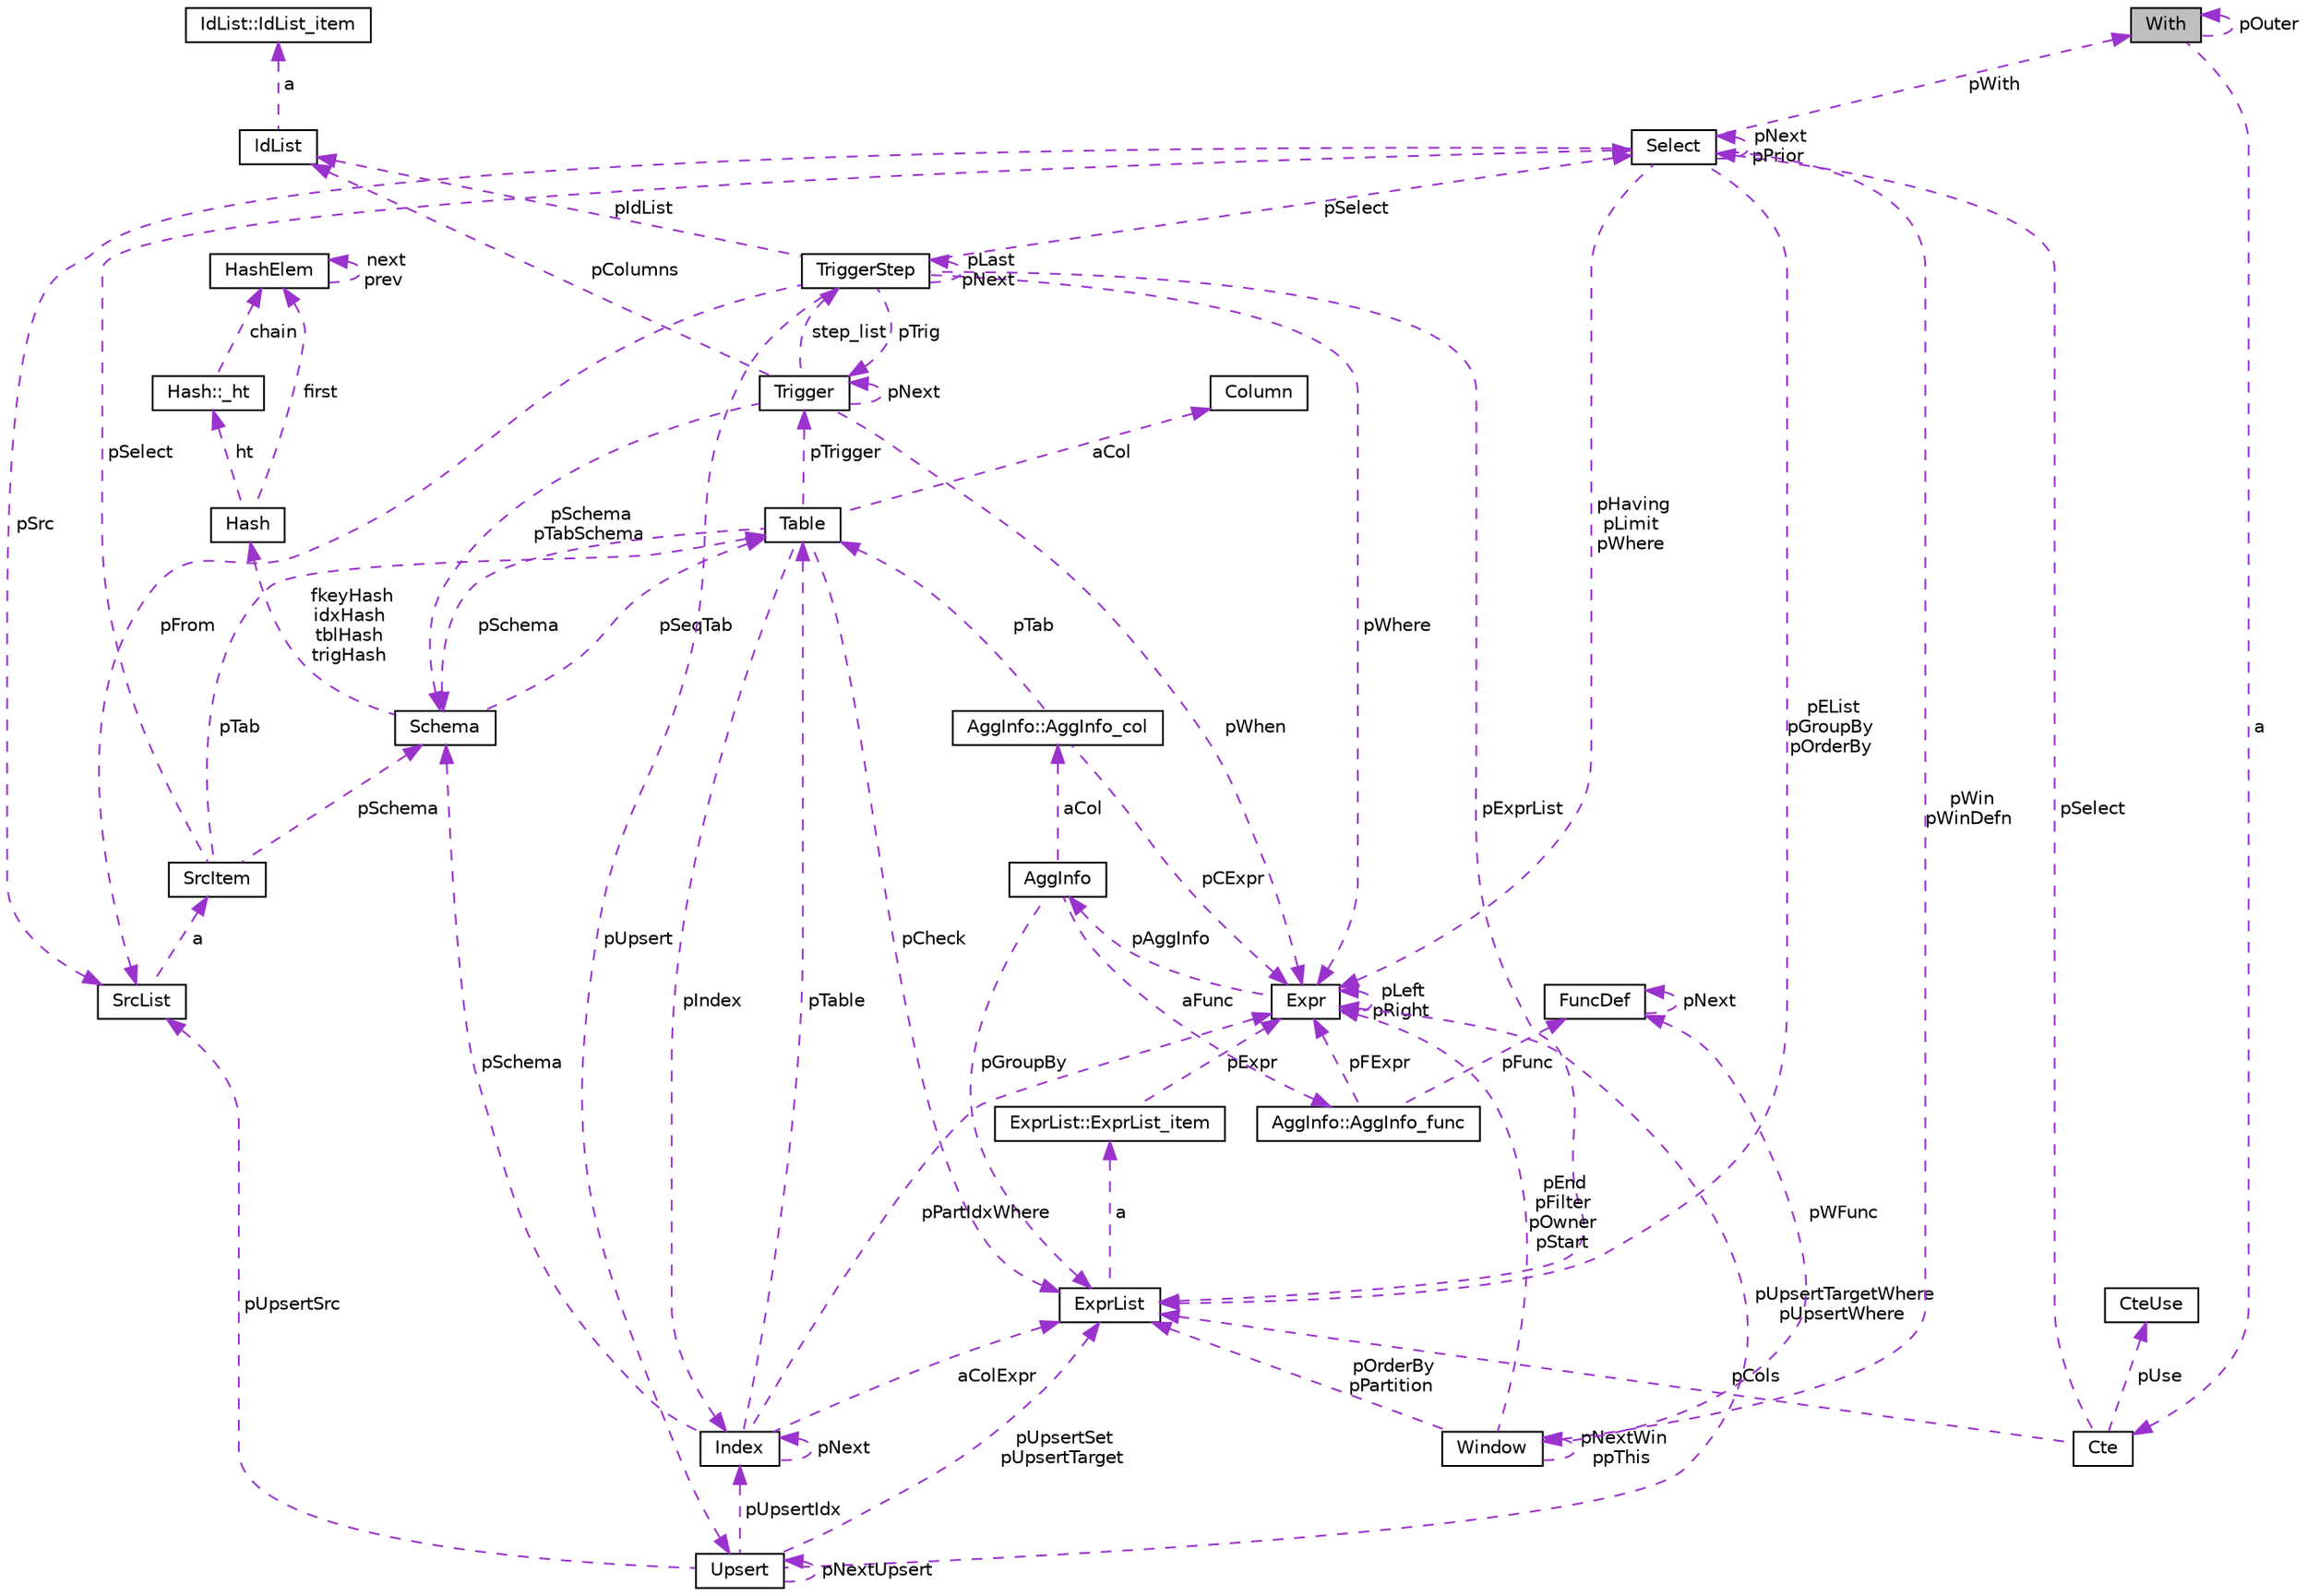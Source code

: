 digraph "With"
{
 // LATEX_PDF_SIZE
  edge [fontname="Helvetica",fontsize="10",labelfontname="Helvetica",labelfontsize="10"];
  node [fontname="Helvetica",fontsize="10",shape=record];
  Node1 [label="With",height=0.2,width=0.4,color="black", fillcolor="grey75", style="filled", fontcolor="black",tooltip=" "];
  Node1 -> Node1 [dir="back",color="darkorchid3",fontsize="10",style="dashed",label=" pOuter" ,fontname="Helvetica"];
  Node2 -> Node1 [dir="back",color="darkorchid3",fontsize="10",style="dashed",label=" a" ,fontname="Helvetica"];
  Node2 [label="Cte",height=0.2,width=0.4,color="black", fillcolor="white", style="filled",URL="$db/d1b/sqlite3_8c.html#da/dbd/structCte",tooltip=" "];
  Node3 -> Node2 [dir="back",color="darkorchid3",fontsize="10",style="dashed",label=" pCols" ,fontname="Helvetica"];
  Node3 [label="ExprList",height=0.2,width=0.4,color="black", fillcolor="white", style="filled",URL="$db/d1b/sqlite3_8c.html#d5/d5c/structExprList",tooltip=" "];
  Node4 -> Node3 [dir="back",color="darkorchid3",fontsize="10",style="dashed",label=" a" ,fontname="Helvetica"];
  Node4 [label="ExprList::ExprList_item",height=0.2,width=0.4,color="black", fillcolor="white", style="filled",URL="$db/d1b/sqlite3_8c.html#d8/dae/structExprList_1_1ExprList__item",tooltip=" "];
  Node5 -> Node4 [dir="back",color="darkorchid3",fontsize="10",style="dashed",label=" pExpr" ,fontname="Helvetica"];
  Node5 [label="Expr",height=0.2,width=0.4,color="black", fillcolor="white", style="filled",URL="$db/d1b/sqlite3_8c.html#d4/dfb/structExpr",tooltip=" "];
  Node5 -> Node5 [dir="back",color="darkorchid3",fontsize="10",style="dashed",label=" pLeft\npRight" ,fontname="Helvetica"];
  Node6 -> Node5 [dir="back",color="darkorchid3",fontsize="10",style="dashed",label=" pAggInfo" ,fontname="Helvetica"];
  Node6 [label="AggInfo",height=0.2,width=0.4,color="black", fillcolor="white", style="filled",URL="$db/d1b/sqlite3_8c.html#d2/dc8/structAggInfo",tooltip=" "];
  Node3 -> Node6 [dir="back",color="darkorchid3",fontsize="10",style="dashed",label=" pGroupBy" ,fontname="Helvetica"];
  Node7 -> Node6 [dir="back",color="darkorchid3",fontsize="10",style="dashed",label=" aCol" ,fontname="Helvetica"];
  Node7 [label="AggInfo::AggInfo_col",height=0.2,width=0.4,color="black", fillcolor="white", style="filled",URL="$db/d1b/sqlite3_8c.html#d6/d3a/structAggInfo_1_1AggInfo__col",tooltip=" "];
  Node8 -> Node7 [dir="back",color="darkorchid3",fontsize="10",style="dashed",label=" pTab" ,fontname="Helvetica"];
  Node8 [label="Table",height=0.2,width=0.4,color="black", fillcolor="white", style="filled",URL="$db/d1b/sqlite3_8c.html#dc/dcb/structTable",tooltip=" "];
  Node9 -> Node8 [dir="back",color="darkorchid3",fontsize="10",style="dashed",label=" aCol" ,fontname="Helvetica"];
  Node9 [label="Column",height=0.2,width=0.4,color="black", fillcolor="white", style="filled",URL="$db/d1b/sqlite3_8c.html#dc/dc1/structColumn",tooltip=" "];
  Node10 -> Node8 [dir="back",color="darkorchid3",fontsize="10",style="dashed",label=" pIndex" ,fontname="Helvetica"];
  Node10 [label="Index",height=0.2,width=0.4,color="black", fillcolor="white", style="filled",URL="$db/d1b/sqlite3_8c.html#df/d86/structIndex",tooltip=" "];
  Node8 -> Node10 [dir="back",color="darkorchid3",fontsize="10",style="dashed",label=" pTable" ,fontname="Helvetica"];
  Node10 -> Node10 [dir="back",color="darkorchid3",fontsize="10",style="dashed",label=" pNext" ,fontname="Helvetica"];
  Node11 -> Node10 [dir="back",color="darkorchid3",fontsize="10",style="dashed",label=" pSchema" ,fontname="Helvetica"];
  Node11 [label="Schema",height=0.2,width=0.4,color="black", fillcolor="white", style="filled",URL="$db/d1b/sqlite3_8c.html#d8/db0/structSchema",tooltip=" "];
  Node12 -> Node11 [dir="back",color="darkorchid3",fontsize="10",style="dashed",label=" fkeyHash\nidxHash\ntblHash\ntrigHash" ,fontname="Helvetica"];
  Node12 [label="Hash",height=0.2,width=0.4,color="black", fillcolor="white", style="filled",URL="$db/d1b/sqlite3_8c.html#d1/dbe/structHash",tooltip=" "];
  Node13 -> Node12 [dir="back",color="darkorchid3",fontsize="10",style="dashed",label=" first" ,fontname="Helvetica"];
  Node13 [label="HashElem",height=0.2,width=0.4,color="black", fillcolor="white", style="filled",URL="$db/d1b/sqlite3_8c.html#da/d21/structHashElem",tooltip=" "];
  Node13 -> Node13 [dir="back",color="darkorchid3",fontsize="10",style="dashed",label=" next\nprev" ,fontname="Helvetica"];
  Node14 -> Node12 [dir="back",color="darkorchid3",fontsize="10",style="dashed",label=" ht" ,fontname="Helvetica"];
  Node14 [label="Hash::_ht",height=0.2,width=0.4,color="black", fillcolor="white", style="filled",URL="$db/d1b/sqlite3_8c.html#d7/d1f/structHash_1_1__ht",tooltip=" "];
  Node13 -> Node14 [dir="back",color="darkorchid3",fontsize="10",style="dashed",label=" chain" ,fontname="Helvetica"];
  Node8 -> Node11 [dir="back",color="darkorchid3",fontsize="10",style="dashed",label=" pSeqTab" ,fontname="Helvetica"];
  Node5 -> Node10 [dir="back",color="darkorchid3",fontsize="10",style="dashed",label=" pPartIdxWhere" ,fontname="Helvetica"];
  Node3 -> Node10 [dir="back",color="darkorchid3",fontsize="10",style="dashed",label=" aColExpr" ,fontname="Helvetica"];
  Node3 -> Node8 [dir="back",color="darkorchid3",fontsize="10",style="dashed",label=" pCheck" ,fontname="Helvetica"];
  Node15 -> Node8 [dir="back",color="darkorchid3",fontsize="10",style="dashed",label=" pTrigger" ,fontname="Helvetica"];
  Node15 [label="Trigger",height=0.2,width=0.4,color="black", fillcolor="white", style="filled",URL="$db/d1b/sqlite3_8c.html#dc/d15/structTrigger",tooltip=" "];
  Node5 -> Node15 [dir="back",color="darkorchid3",fontsize="10",style="dashed",label=" pWhen" ,fontname="Helvetica"];
  Node16 -> Node15 [dir="back",color="darkorchid3",fontsize="10",style="dashed",label=" pColumns" ,fontname="Helvetica"];
  Node16 [label="IdList",height=0.2,width=0.4,color="black", fillcolor="white", style="filled",URL="$db/d1b/sqlite3_8c.html#da/d69/structIdList",tooltip=" "];
  Node17 -> Node16 [dir="back",color="darkorchid3",fontsize="10",style="dashed",label=" a" ,fontname="Helvetica"];
  Node17 [label="IdList::IdList_item",height=0.2,width=0.4,color="black", fillcolor="white", style="filled",URL="$db/d1b/sqlite3_8c.html#d4/dc3/structIdList_1_1IdList__item",tooltip=" "];
  Node11 -> Node15 [dir="back",color="darkorchid3",fontsize="10",style="dashed",label=" pSchema\npTabSchema" ,fontname="Helvetica"];
  Node18 -> Node15 [dir="back",color="darkorchid3",fontsize="10",style="dashed",label=" step_list" ,fontname="Helvetica"];
  Node18 [label="TriggerStep",height=0.2,width=0.4,color="black", fillcolor="white", style="filled",URL="$db/d1b/sqlite3_8c.html#d5/da5/structTriggerStep",tooltip=" "];
  Node15 -> Node18 [dir="back",color="darkorchid3",fontsize="10",style="dashed",label=" pTrig" ,fontname="Helvetica"];
  Node19 -> Node18 [dir="back",color="darkorchid3",fontsize="10",style="dashed",label=" pSelect" ,fontname="Helvetica"];
  Node19 [label="Select",height=0.2,width=0.4,color="black", fillcolor="white", style="filled",URL="$db/d1b/sqlite3_8c.html#dd/d39/structSelect",tooltip=" "];
  Node3 -> Node19 [dir="back",color="darkorchid3",fontsize="10",style="dashed",label=" pEList\npGroupBy\npOrderBy" ,fontname="Helvetica"];
  Node20 -> Node19 [dir="back",color="darkorchid3",fontsize="10",style="dashed",label=" pSrc" ,fontname="Helvetica"];
  Node20 [label="SrcList",height=0.2,width=0.4,color="black", fillcolor="white", style="filled",URL="$db/d1b/sqlite3_8c.html#de/deb/structSrcList",tooltip=" "];
  Node21 -> Node20 [dir="back",color="darkorchid3",fontsize="10",style="dashed",label=" a" ,fontname="Helvetica"];
  Node21 [label="SrcItem",height=0.2,width=0.4,color="black", fillcolor="white", style="filled",URL="$db/d1b/sqlite3_8c.html#d0/d26/structSrcItem",tooltip=" "];
  Node11 -> Node21 [dir="back",color="darkorchid3",fontsize="10",style="dashed",label=" pSchema" ,fontname="Helvetica"];
  Node8 -> Node21 [dir="back",color="darkorchid3",fontsize="10",style="dashed",label=" pTab" ,fontname="Helvetica"];
  Node19 -> Node21 [dir="back",color="darkorchid3",fontsize="10",style="dashed",label=" pSelect" ,fontname="Helvetica"];
  Node5 -> Node19 [dir="back",color="darkorchid3",fontsize="10",style="dashed",label=" pHaving\npLimit\npWhere" ,fontname="Helvetica"];
  Node19 -> Node19 [dir="back",color="darkorchid3",fontsize="10",style="dashed",label=" pNext\npPrior" ,fontname="Helvetica"];
  Node1 -> Node19 [dir="back",color="darkorchid3",fontsize="10",style="dashed",label=" pWith" ,fontname="Helvetica"];
  Node22 -> Node19 [dir="back",color="darkorchid3",fontsize="10",style="dashed",label=" pWin\npWinDefn" ,fontname="Helvetica"];
  Node22 [label="Window",height=0.2,width=0.4,color="black", fillcolor="white", style="filled",URL="$db/d1b/sqlite3_8c.html#d6/d08/structWindow",tooltip=" "];
  Node3 -> Node22 [dir="back",color="darkorchid3",fontsize="10",style="dashed",label=" pOrderBy\npPartition" ,fontname="Helvetica"];
  Node5 -> Node22 [dir="back",color="darkorchid3",fontsize="10",style="dashed",label=" pEnd\npFilter\npOwner\npStart" ,fontname="Helvetica"];
  Node22 -> Node22 [dir="back",color="darkorchid3",fontsize="10",style="dashed",label=" pNextWin\nppThis" ,fontname="Helvetica"];
  Node23 -> Node22 [dir="back",color="darkorchid3",fontsize="10",style="dashed",label=" pWFunc" ,fontname="Helvetica"];
  Node23 [label="FuncDef",height=0.2,width=0.4,color="black", fillcolor="white", style="filled",URL="$d1/d3a/structFuncDef.html",tooltip=" "];
  Node23 -> Node23 [dir="back",color="darkorchid3",fontsize="10",style="dashed",label=" pNext" ,fontname="Helvetica"];
  Node20 -> Node18 [dir="back",color="darkorchid3",fontsize="10",style="dashed",label=" pFrom" ,fontname="Helvetica"];
  Node5 -> Node18 [dir="back",color="darkorchid3",fontsize="10",style="dashed",label=" pWhere" ,fontname="Helvetica"];
  Node3 -> Node18 [dir="back",color="darkorchid3",fontsize="10",style="dashed",label=" pExprList" ,fontname="Helvetica"];
  Node16 -> Node18 [dir="back",color="darkorchid3",fontsize="10",style="dashed",label=" pIdList" ,fontname="Helvetica"];
  Node24 -> Node18 [dir="back",color="darkorchid3",fontsize="10",style="dashed",label=" pUpsert" ,fontname="Helvetica"];
  Node24 [label="Upsert",height=0.2,width=0.4,color="black", fillcolor="white", style="filled",URL="$db/d1b/sqlite3_8c.html#da/d8e/structUpsert",tooltip=" "];
  Node3 -> Node24 [dir="back",color="darkorchid3",fontsize="10",style="dashed",label=" pUpsertSet\npUpsertTarget" ,fontname="Helvetica"];
  Node5 -> Node24 [dir="back",color="darkorchid3",fontsize="10",style="dashed",label=" pUpsertTargetWhere\npUpsertWhere" ,fontname="Helvetica"];
  Node24 -> Node24 [dir="back",color="darkorchid3",fontsize="10",style="dashed",label=" pNextUpsert" ,fontname="Helvetica"];
  Node10 -> Node24 [dir="back",color="darkorchid3",fontsize="10",style="dashed",label=" pUpsertIdx" ,fontname="Helvetica"];
  Node20 -> Node24 [dir="back",color="darkorchid3",fontsize="10",style="dashed",label=" pUpsertSrc" ,fontname="Helvetica"];
  Node18 -> Node18 [dir="back",color="darkorchid3",fontsize="10",style="dashed",label=" pLast\npNext" ,fontname="Helvetica"];
  Node15 -> Node15 [dir="back",color="darkorchid3",fontsize="10",style="dashed",label=" pNext" ,fontname="Helvetica"];
  Node11 -> Node8 [dir="back",color="darkorchid3",fontsize="10",style="dashed",label=" pSchema" ,fontname="Helvetica"];
  Node5 -> Node7 [dir="back",color="darkorchid3",fontsize="10",style="dashed",label=" pCExpr" ,fontname="Helvetica"];
  Node25 -> Node6 [dir="back",color="darkorchid3",fontsize="10",style="dashed",label=" aFunc" ,fontname="Helvetica"];
  Node25 [label="AggInfo::AggInfo_func",height=0.2,width=0.4,color="black", fillcolor="white", style="filled",URL="$db/d1b/sqlite3_8c.html#d3/d2e/structAggInfo_1_1AggInfo__func",tooltip=" "];
  Node5 -> Node25 [dir="back",color="darkorchid3",fontsize="10",style="dashed",label=" pFExpr" ,fontname="Helvetica"];
  Node23 -> Node25 [dir="back",color="darkorchid3",fontsize="10",style="dashed",label=" pFunc" ,fontname="Helvetica"];
  Node19 -> Node2 [dir="back",color="darkorchid3",fontsize="10",style="dashed",label=" pSelect" ,fontname="Helvetica"];
  Node26 -> Node2 [dir="back",color="darkorchid3",fontsize="10",style="dashed",label=" pUse" ,fontname="Helvetica"];
  Node26 [label="CteUse",height=0.2,width=0.4,color="black", fillcolor="white", style="filled",URL="$db/d1b/sqlite3_8c.html#d1/d27/structCteUse",tooltip=" "];
}
